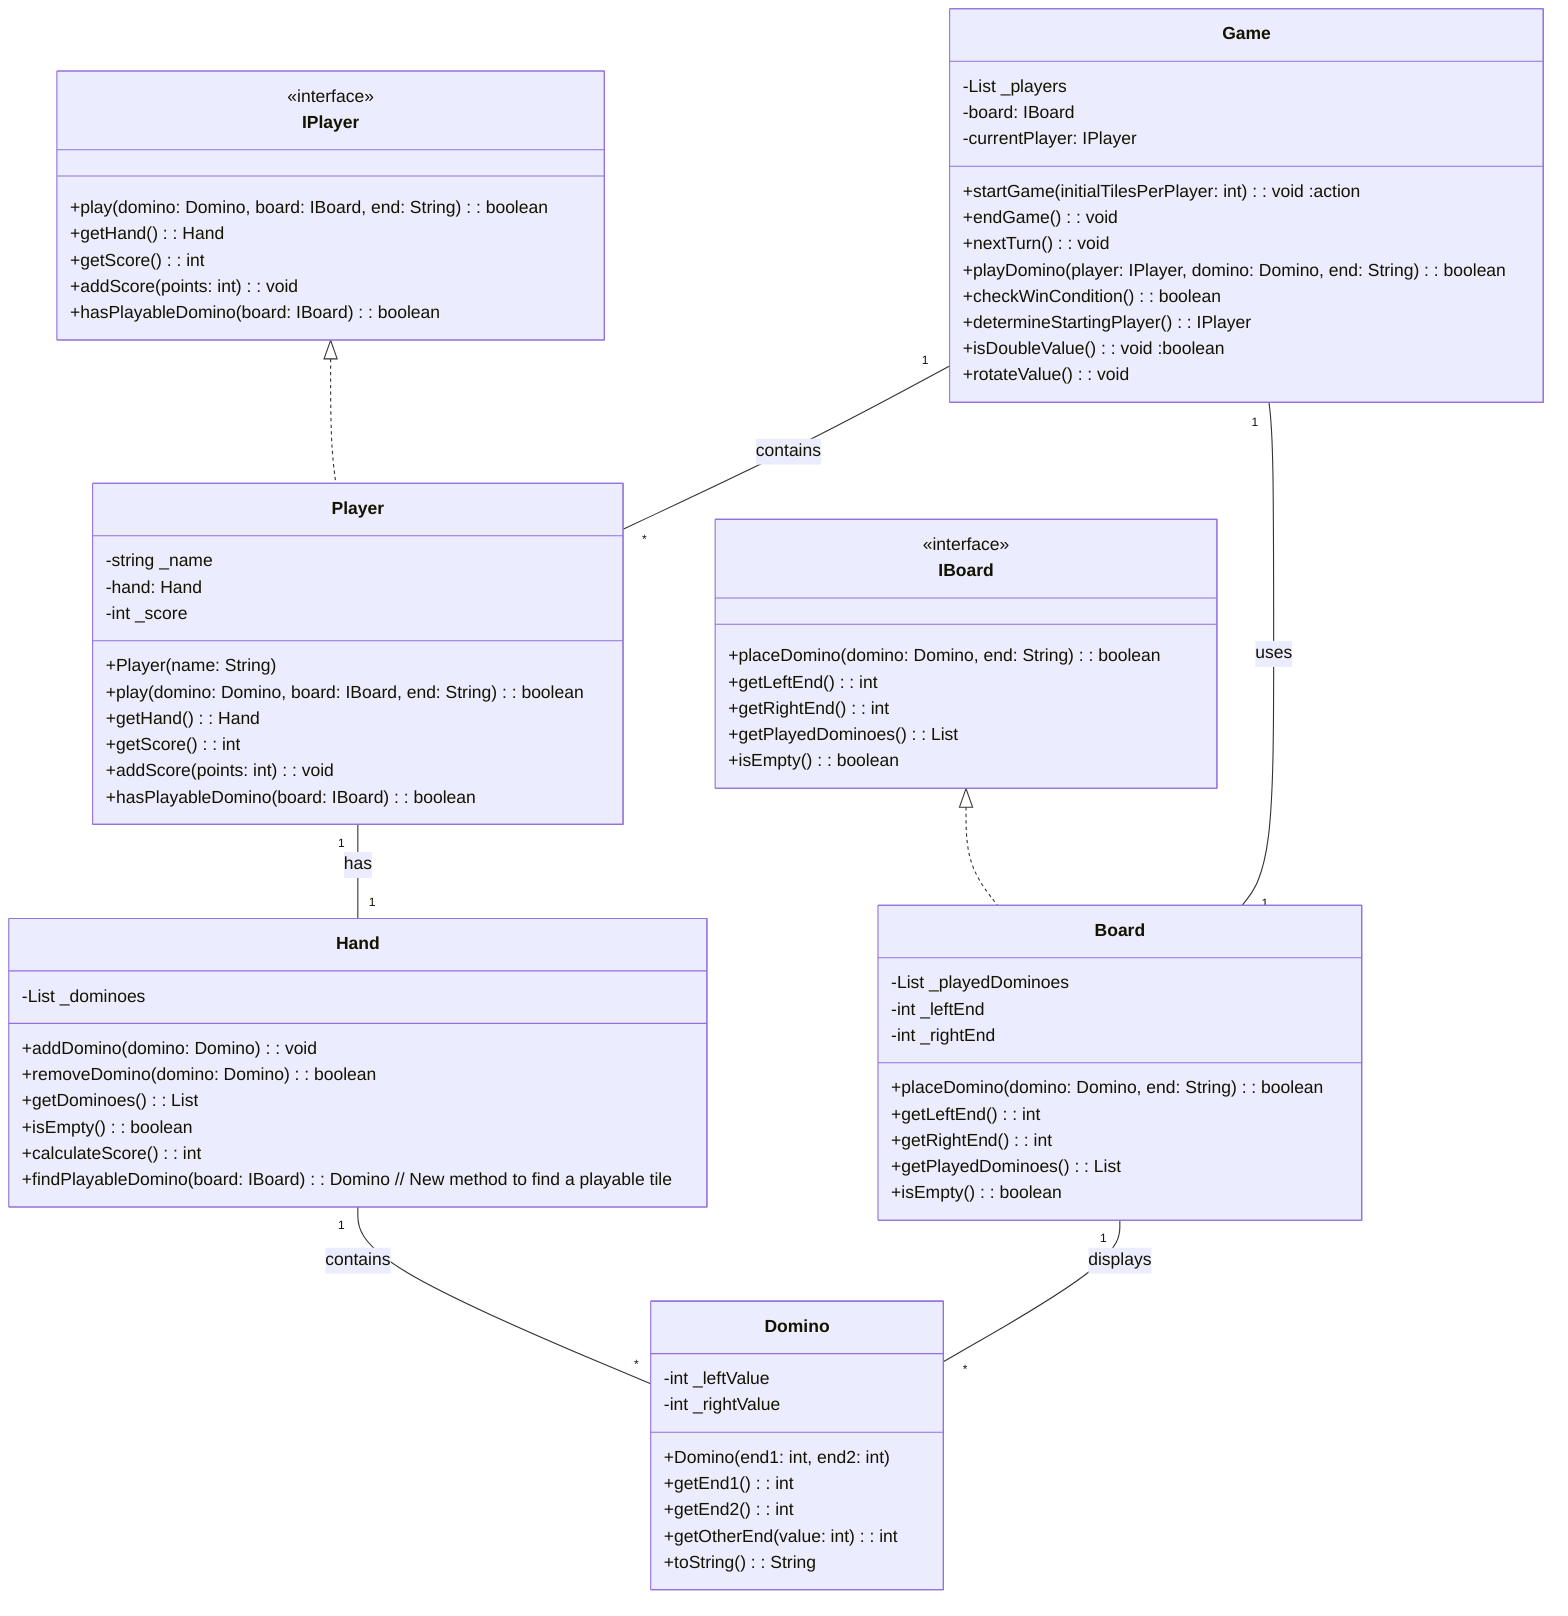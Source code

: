 classDiagram
class Game {
    -List<Player> _players
    -board: IBoard
    -currentPlayer: IPlayer
    +startGame(initialTilesPerPlayer: int): void :action
    +endGame(): void
    +nextTurn(): void
    +playDomino(player: IPlayer, domino: Domino, end: String): boolean
    +checkWinCondition(): boolean
    +determineStartingPlayer(): IPlayer
    +isDoubleValue(): void :boolean
    +rotateValue() : void
}

class Player {
    -string _name
    -hand: Hand
    -int _score
    +Player(name: String)
    +play(domino: Domino, board: IBoard, end: String): boolean
    +getHand(): Hand
    +getScore(): int
    +addScore(points: int): void
    +hasPlayableDomino(board: IBoard): boolean
}

class Domino {
    -int _leftValue
    -int _rightValue
    +Domino(end1: int, end2: int)
    +getEnd1(): int
    +getEnd2(): int
    +getOtherEnd(value: int): int
    +toString(): String
}

class Hand {
    -List<Domino> _dominoes
    +addDomino(domino: Domino): void
    +removeDomino(domino: Domino): boolean
    +getDominoes(): List<Domino>
    +isEmpty(): boolean
    +calculateScore(): int
    +findPlayableDomino(board: IBoard): Domino // New method to find a playable tile
}

class Board {
    -List<Domino> _playedDominoes 
    -int _leftEnd 
    -int _rightEnd
    +placeDomino(domino: Domino, end: String): boolean
    +getLeftEnd(): int
    +getRightEnd(): int
    +getPlayedDominoes(): List<Domino>
    +isEmpty(): boolean
}

class IBoard {
    <<interface>>
    +placeDomino(domino: Domino, end: String): boolean
    +getLeftEnd(): int
    +getRightEnd(): int
    +getPlayedDominoes(): List<Domino>
    +isEmpty(): boolean
}
class IPlayer {
    <<interface>>
    +play(domino: Domino, board: IBoard, end: String): boolean
    +getHand(): Hand
    +getScore(): int
    +addScore(points: int): void
    +hasPlayableDomino(board: IBoard): boolean
}
%%implementasi
IBoard <|.. Board
IPlayer <|.. Player
%%assosiation
Game "1" -- "*" Player : contains
Game "1" -- "1" Board : uses
Player "1" -- "1" Hand : has
Hand "1" -- "*" Domino : contains
Board "1" -- "*" Domino : displays